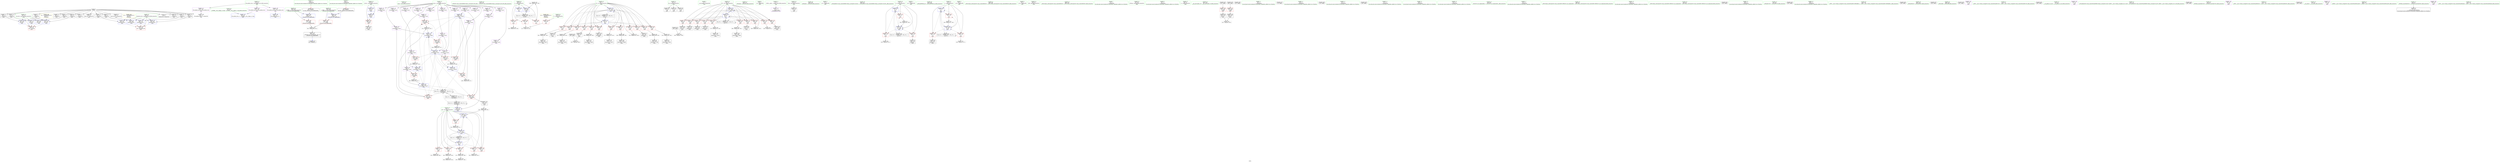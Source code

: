 digraph "SVFG" {
	label="SVFG";

	Node0x5647d27c2640 [shape=record,color=grey,label="{NodeID: 0\nNullPtr}"];
	Node0x5647d27c2640 -> Node0x5647d27cbdd0[style=solid];
	Node0x5647d27c2640 -> Node0x5647d27cbed0[style=solid];
	Node0x5647d27c2640 -> Node0x5647d27cbfa0[style=solid];
	Node0x5647d27c2640 -> Node0x5647d27cc070[style=solid];
	Node0x5647d27c2640 -> Node0x5647d27cc140[style=solid];
	Node0x5647d27c2640 -> Node0x5647d27cc210[style=solid];
	Node0x5647d27c2640 -> Node0x5647d27cc2e0[style=solid];
	Node0x5647d27c2640 -> Node0x5647d27cc3b0[style=solid];
	Node0x5647d27c2640 -> Node0x5647d27cc480[style=solid];
	Node0x5647d27c2640 -> Node0x5647d27cc550[style=solid];
	Node0x5647d27c2640 -> Node0x5647d27cc620[style=solid];
	Node0x5647d27c2640 -> Node0x5647d27cc6f0[style=solid];
	Node0x5647d27c2640 -> Node0x5647d27cc7c0[style=solid];
	Node0x5647d27c2640 -> Node0x5647d27cc890[style=solid];
	Node0x5647d27c2640 -> Node0x5647d27cc960[style=solid];
	Node0x5647d27c2640 -> Node0x5647d27cdb00[style=solid];
	Node0x5647d27cd760 [shape=record,color=red,label="{NodeID: 194\n390\<--384\n\<--__a.addr\n_ZStorSt13_Ios_OpenmodeS_\n}"];
	Node0x5647d27cd760 -> Node0x5647d27dd000[style=solid];
	Node0x5647d27c9f30 [shape=record,color=black,label="{NodeID: 111\n49\<--368\nmain_ret\<--\nmain\n}"];
	Node0x5647d27a69e0 [shape=record,color=green,label="{NodeID: 28\n47\<--48\nmain\<--main_field_insensitive\n}"];
	Node0x5647d27ceeb0 [shape=record,color=blue,label="{NodeID: 222\n288\<--290\narrayidx84\<--rem85\nmain\n}"];
	Node0x5647d27ceeb0 -> Node0x5647d27d2d00[style=dashed];
	Node0x5647d27ceeb0 -> Node0x5647d27d2dd0[style=dashed];
	Node0x5647d27ceeb0 -> Node0x5647d27cd690[style=dashed];
	Node0x5647d27ceeb0 -> Node0x5647d27ceaa0[style=dashed];
	Node0x5647d27ceeb0 -> Node0x5647d27f3450[style=dashed];
	Node0x5647d27d08e0 [shape=record,color=purple,label="{NodeID: 139\n451\<--20\nllvm.global_ctors_0\<--llvm.global_ctors\nGlob }"];
	Node0x5647d27d08e0 -> Node0x5647d27cd900[style=solid];
	Node0x5647d27cb330 [shape=record,color=green,label="{NodeID: 56\n321\<--322\n_ZStlsISt11char_traitsIcEERSt13basic_ostreamIcT_ES5_PKc\<--_ZStlsISt11char_traitsIcEERSt13basic_ostreamIcT_ES5_PKc_field_insensitive\n}"];
	Node0x5647d27dd900 [shape=record,color=grey,label="{NodeID: 333\n356 = Binary(355, 149, )\n}"];
	Node0x5647d27dd900 -> Node0x5647d27cf2c0[style=solid];
	Node0x5647d27d2000 [shape=record,color=red,label="{NodeID: 167\n254\<--76\n\<--j22\nmain\n}"];
	Node0x5647d27d2000 -> Node0x5647d27ddd80[style=solid];
	Node0x5647d27ccc00 [shape=record,color=black,label="{NodeID: 84\n106\<--54\n\<--fin\nmain\n}"];
	Node0x5647d27a1010 [shape=record,color=green,label="{NodeID: 1\n7\<--1\n__dso_handle\<--dummyObj\nGlob }"];
	Node0x5647d27cd830 [shape=record,color=red,label="{NodeID: 195\n391\<--386\n\<--__b.addr\n_ZStorSt13_Ios_OpenmodeS_\n}"];
	Node0x5647d27cd830 -> Node0x5647d27dd000[style=solid];
	Node0x5647d27ca000 [shape=record,color=black,label="{NodeID: 112\n381\<--392\n_ZStorSt13_Ios_OpenmodeS__ret\<--or\n_ZStorSt13_Ios_OpenmodeS_\n|{<s0>3}}"];
	Node0x5647d27ca000:s0 -> Node0x5647d2810150[style=solid,color=blue];
	Node0x5647d27a6ae0 [shape=record,color=green,label="{NodeID: 29\n50\<--51\nretval\<--retval_field_insensitive\nmain\n}"];
	Node0x5647d27a6ae0 -> Node0x5647d27d0bb0[style=solid];
	Node0x5647d27a6ae0 -> Node0x5647d27cdc00[style=solid];
	Node0x5647d27a6ae0 -> Node0x5647d27cf390[style=solid];
	Node0x5647d27cef80 [shape=record,color=blue,label="{NodeID: 223\n78\<--296\nk27\<--inc88\nmain\n}"];
	Node0x5647d27cef80 -> Node0x5647d27d24e0[style=dashed];
	Node0x5647d27cef80 -> Node0x5647d27d25b0[style=dashed];
	Node0x5647d27cef80 -> Node0x5647d27d2680[style=dashed];
	Node0x5647d27cef80 -> Node0x5647d27d2750[style=dashed];
	Node0x5647d27cef80 -> Node0x5647d27d2820[style=dashed];
	Node0x5647d27cef80 -> Node0x5647d27d28f0[style=dashed];
	Node0x5647d27cef80 -> Node0x5647d27d29c0[style=dashed];
	Node0x5647d27cef80 -> Node0x5647d27d2a90[style=dashed];
	Node0x5647d27cef80 -> Node0x5647d27d2b60[style=dashed];
	Node0x5647d27cef80 -> Node0x5647d27d2c30[style=dashed];
	Node0x5647d27cef80 -> Node0x5647d27ce9d0[style=dashed];
	Node0x5647d27cef80 -> Node0x5647d27cef80[style=dashed];
	Node0x5647d27cef80 -> Node0x5647d27f1b50[style=dashed];
	Node0x5647d27d09b0 [shape=record,color=purple,label="{NodeID: 140\n452\<--20\nllvm.global_ctors_1\<--llvm.global_ctors\nGlob }"];
	Node0x5647d27d09b0 -> Node0x5647d27cda00[style=solid];
	Node0x5647d27cb430 [shape=record,color=green,label="{NodeID: 57\n326\<--327\n_ZNSolsEi\<--_ZNSolsEi_field_insensitive\n}"];
	Node0x5647d27dda80 [shape=record,color=grey,label="{NodeID: 334\n247 = Binary(246, 149, )\n}"];
	Node0x5647d27dda80 -> Node0x5647d27ca730[style=solid];
	Node0x5647d27d20d0 [shape=record,color=red,label="{NodeID: 168\n263\<--76\n\<--j22\nmain\n}"];
	Node0x5647d27d20d0 -> Node0x5647d27ca8d0[style=solid];
	Node0x5647d27cccd0 [shape=record,color=black,label="{NodeID: 85\n113\<--54\n\<--fin\nmain\n}"];
	Node0x5647d27a10a0 [shape=record,color=green,label="{NodeID: 2\n10\<--1\n.str\<--dummyObj\nGlob }"];
	Node0x5647d27cd900 [shape=record,color=blue,label="{NodeID: 196\n451\<--21\nllvm.global_ctors_0\<--\nGlob }"];
	Node0x5647d27ca0d0 [shape=record,color=purple,label="{NodeID: 113\n31\<--4\n\<--_ZStL8__ioinit\n__cxx_global_var_init\n}"];
	Node0x5647d27a6bb0 [shape=record,color=green,label="{NodeID: 30\n52\<--53\nfout\<--fout_field_insensitive\nmain\n}"];
	Node0x5647d27a6bb0 -> Node0x5647d27ccb30[style=solid];
	Node0x5647d27db200 [shape=record,color=grey,label="{NodeID: 307\n260 = Binary(259, 227, )\n}"];
	Node0x5647d27db200 -> Node0x5647d27ced10[style=solid];
	Node0x5647d27cf050 [shape=record,color=blue,label="{NodeID: 224\n70\<--307\nans\<--add95\nmain\n}"];
	Node0x5647d27cf050 -> Node0x5647d27d1230[style=dashed];
	Node0x5647d27cf050 -> Node0x5647d27cf120[style=dashed];
	Node0x5647d27d0ab0 [shape=record,color=purple,label="{NodeID: 141\n453\<--20\nllvm.global_ctors_2\<--llvm.global_ctors\nGlob }"];
	Node0x5647d27d0ab0 -> Node0x5647d27cdb00[style=solid];
	Node0x5647d27cb530 [shape=record,color=green,label="{NodeID: 58\n334\<--335\n_ZNSolsEx\<--_ZNSolsEx_field_insensitive\n}"];
	Node0x5647d27ddc00 [shape=record,color=grey,label="{NodeID: 335\n252 = Binary(251, 149, )\n}"];
	Node0x5647d27ddc00 -> Node0x5647d27cec40[style=solid];
	Node0x5647d27d21a0 [shape=record,color=red,label="{NodeID: 169\n270\<--76\n\<--j22\nmain\n}"];
	Node0x5647d27d21a0 -> Node0x5647d27db800[style=solid];
	Node0x5647d27ccda0 [shape=record,color=black,label="{NodeID: 86\n125\<--54\n\<--fin\nmain\n}"];
	Node0x5647d27a11b0 [shape=record,color=green,label="{NodeID: 3\n12\<--1\n.str.1\<--dummyObj\nGlob }"];
	Node0x5647d27cda00 [shape=record,color=blue,label="{NodeID: 197\n452\<--22\nllvm.global_ctors_1\<--_GLOBAL__sub_I_slippy_2_0.cpp\nGlob }"];
	Node0x5647d27ca1a0 [shape=record,color=purple,label="{NodeID: 114\n141\<--8\narrayidx\<--array\nmain\n}"];
	Node0x5647d27a6c80 [shape=record,color=green,label="{NodeID: 31\n54\<--55\nfin\<--fin_field_insensitive\nmain\n}"];
	Node0x5647d27a6c80 -> Node0x5647d27ccc00[style=solid];
	Node0x5647d27a6c80 -> Node0x5647d27cccd0[style=solid];
	Node0x5647d27a6c80 -> Node0x5647d27ccda0[style=solid];
	Node0x5647d27db380 [shape=record,color=grey,label="{NodeID: 308\n307 = Binary(306, 305, )\n}"];
	Node0x5647d27db380 -> Node0x5647d27cf050[style=solid];
	Node0x5647d27cf120 [shape=record,color=blue,label="{NodeID: 225\n70\<--310\nans\<--rem96\nmain\n}"];
	Node0x5647d27cf120 -> Node0x5647d27d1160[style=dashed];
	Node0x5647d27cf120 -> Node0x5647d27d1300[style=dashed];
	Node0x5647d27cf120 -> Node0x5647d27d13d0[style=dashed];
	Node0x5647d27cf120 -> Node0x5647d27d14a0[style=dashed];
	Node0x5647d27cf120 -> Node0x5647d27d1570[style=dashed];
	Node0x5647d27cf120 -> Node0x5647d27cf050[style=dashed];
	Node0x5647d27cf120 -> Node0x5647d27f0750[style=dashed];
	Node0x5647d27d0bb0 [shape=record,color=red,label="{NodeID: 142\n368\<--50\n\<--retval\nmain\n}"];
	Node0x5647d27d0bb0 -> Node0x5647d27c9f30[style=solid];
	Node0x5647d27cb630 [shape=record,color=green,label="{NodeID: 59\n350\<--351\n_ZSt4endlIcSt11char_traitsIcEERSt13basic_ostreamIT_T0_ES6_\<--_ZSt4endlIcSt11char_traitsIcEERSt13basic_ostreamIT_T0_ES6__field_insensitive\n}"];
	Node0x5647d27ddd80 [shape=record,color=grey,label="{NodeID: 336\n255 = Binary(254, 149, )\n}"];
	Node0x5647d27ddd80 -> Node0x5647d27ca800[style=solid];
	Node0x5647d27d2270 [shape=record,color=red,label="{NodeID: 170\n281\<--76\n\<--j22\nmain\n}"];
	Node0x5647d27d2270 -> Node0x5647d27dce80[style=solid];
	Node0x5647d27cce70 [shape=record,color=black,label="{NodeID: 87\n140\<--139\nidxprom\<--\nmain\n}"];
	Node0x5647d27a1240 [shape=record,color=green,label="{NodeID: 4\n14\<--1\n.str.2\<--dummyObj\nGlob }"];
	Node0x5647d27cdb00 [shape=record,color=blue, style = dotted,label="{NodeID: 198\n453\<--3\nllvm.global_ctors_2\<--dummyVal\nGlob }"];
	Node0x5647d27cf5e0 [shape=record,color=purple,label="{NodeID: 115\n144\<--8\narrayidx18\<--array\nmain\n}"];
	Node0x5647d27cf5e0 -> Node0x5647d27ce010[style=solid];
	Node0x5647d27a6d50 [shape=record,color=green,label="{NodeID: 32\n56\<--57\nexn.slot\<--exn.slot_field_insensitive\nmain\n}"];
	Node0x5647d27a6d50 -> Node0x5647d27d0c80[style=solid];
	Node0x5647d27a6d50 -> Node0x5647d27ce1b0[style=solid];
	Node0x5647d27a6d50 -> Node0x5647d27ce350[style=solid];
	Node0x5647d27a6d50 -> Node0x5647d27ce4f0[style=solid];
	Node0x5647d27a6d50 -> Node0x5647d27ce690[style=solid];
	Node0x5647d27db500 [shape=record,color=grey,label="{NodeID: 309\n300 = Binary(299, 149, )\n}"];
	Node0x5647d27db500 -> Node0x5647d27c9d90[style=solid];
	Node0x5647d27cf1f0 [shape=record,color=blue,label="{NodeID: 226\n76\<--315\nj22\<--inc98\nmain\n}"];
	Node0x5647d27cf1f0 -> Node0x5647d27d1b20[style=dashed];
	Node0x5647d27cf1f0 -> Node0x5647d27d1bf0[style=dashed];
	Node0x5647d27cf1f0 -> Node0x5647d27d1cc0[style=dashed];
	Node0x5647d27cf1f0 -> Node0x5647d27d1d90[style=dashed];
	Node0x5647d27cf1f0 -> Node0x5647d27d1e60[style=dashed];
	Node0x5647d27cf1f0 -> Node0x5647d27d1f30[style=dashed];
	Node0x5647d27cf1f0 -> Node0x5647d27d2000[style=dashed];
	Node0x5647d27cf1f0 -> Node0x5647d27d20d0[style=dashed];
	Node0x5647d27cf1f0 -> Node0x5647d27d21a0[style=dashed];
	Node0x5647d27cf1f0 -> Node0x5647d27d2270[style=dashed];
	Node0x5647d27cf1f0 -> Node0x5647d27d2340[style=dashed];
	Node0x5647d27cf1f0 -> Node0x5647d27d2410[style=dashed];
	Node0x5647d27cf1f0 -> Node0x5647d27cf1f0[style=dashed];
	Node0x5647d27cf1f0 -> Node0x5647d27f1650[style=dashed];
	Node0x5647d27d0c80 [shape=record,color=red,label="{NodeID: 143\n376\<--56\nexn\<--exn.slot\nmain\n}"];
	Node0x5647d27cb730 [shape=record,color=green,label="{NodeID: 60\n352\<--353\n_ZNSolsEPFRSoS_E\<--_ZNSolsEPFRSoS_E_field_insensitive\n}"];
	Node0x5647d27ddf00 [shape=record,color=grey,label="{NodeID: 337\n192 = cmp(188, 189, )\n}"];
	Node0x5647d27d2340 [shape=record,color=red,label="{NodeID: 171\n299\<--76\n\<--j22\nmain\n}"];
	Node0x5647d27d2340 -> Node0x5647d27db500[style=solid];
	Node0x5647d27ccf40 [shape=record,color=black,label="{NodeID: 88\n143\<--142\nidxprom17\<--\nmain\n}"];
	Node0x5647d27a5260 [shape=record,color=green,label="{NodeID: 5\n16\<--1\n.str.3\<--dummyObj\nGlob }"];
	Node0x5647d27efd50 [shape=record,color=black,label="{NodeID: 365\nMR_22V_4 = PHI(MR_22V_5, MR_22V_3, )\npts\{90000 \}\n}"];
	Node0x5647d27efd50 -> Node0x5647d27ce010[style=dashed];
	Node0x5647d27efd50 -> Node0x5647d27efd50[style=dashed];
	Node0x5647d27efd50 -> Node0x5647d27f3450[style=dashed];
	Node0x5647d27cdc00 [shape=record,color=blue,label="{NodeID: 199\n50\<--81\nretval\<--\nmain\n}"];
	Node0x5647d27cdc00 -> Node0x5647d27cf390[style=dashed];
	Node0x5647d27cf670 [shape=record,color=purple,label="{NodeID: 116\n203\<--8\narrayidx34\<--array\nmain\n}"];
	Node0x5647d27a6e20 [shape=record,color=green,label="{NodeID: 33\n58\<--59\nehselector.slot\<--ehselector.slot_field_insensitive\nmain\n}"];
	Node0x5647d27a6e20 -> Node0x5647d27d0d50[style=solid];
	Node0x5647d27a6e20 -> Node0x5647d27ce280[style=solid];
	Node0x5647d27a6e20 -> Node0x5647d27ce420[style=solid];
	Node0x5647d27a6e20 -> Node0x5647d27ce5c0[style=solid];
	Node0x5647d27a6e20 -> Node0x5647d27ce760[style=solid];
	Node0x5647d27db680 [shape=record,color=grey,label="{NodeID: 310\n219 = Binary(218, 149, )\n}"];
	Node0x5647d27db680 -> Node0x5647d27cd4f0[style=solid];
	Node0x5647d27cf2c0 [shape=record,color=blue,label="{NodeID: 227\n68\<--356\ni\<--inc123\nmain\n}"];
	Node0x5647d27cf2c0 -> Node0x5647d27f0250[style=dashed];
	Node0x5647d27d0d50 [shape=record,color=red,label="{NodeID: 144\n377\<--58\nsel\<--ehselector.slot\nmain\n}"];
	Node0x5647d27cb830 [shape=record,color=green,label="{NodeID: 61\n363\<--364\n_ZNSt14basic_ifstreamIcSt11char_traitsIcEED1Ev\<--_ZNSt14basic_ifstreamIcSt11char_traitsIcEED1Ev_field_insensitive\n}"];
	Node0x5647d27de080 [shape=record,color=grey,label="{NodeID: 338\n121 = cmp(119, 120, )\n}"];
	Node0x5647d27d2410 [shape=record,color=red,label="{NodeID: 172\n314\<--76\n\<--j22\nmain\n}"];
	Node0x5647d27d2410 -> Node0x5647d27dbb00[style=solid];
	Node0x5647d27cd010 [shape=record,color=black,label="{NodeID: 89\n188\<--187\nconv\<--\nmain\n}"];
	Node0x5647d27cd010 -> Node0x5647d27ddf00[style=solid];
	Node0x5647d27a52f0 [shape=record,color=green,label="{NodeID: 6\n18\<--1\n.str.4\<--dummyObj\nGlob }"];
	Node0x5647d27f0250 [shape=record,color=black,label="{NodeID: 366\nMR_10V_3 = PHI(MR_10V_4, MR_10V_2, )\npts\{69 \}\n}"];
	Node0x5647d27f0250 -> Node0x5647d27d0ef0[style=dashed];
	Node0x5647d27f0250 -> Node0x5647d27d0fc0[style=dashed];
	Node0x5647d27f0250 -> Node0x5647d27d1090[style=dashed];
	Node0x5647d27f0250 -> Node0x5647d27cf2c0[style=dashed];
	Node0x5647d27cdcd0 [shape=record,color=blue,label="{NodeID: 200\n68\<--81\ni\<--\nmain\n}"];
	Node0x5647d27cdcd0 -> Node0x5647d27f0250[style=dashed];
	Node0x5647d27cf700 [shape=record,color=purple,label="{NodeID: 117\n206\<--8\narrayidx36\<--array\nmain\n}"];
	Node0x5647d27cf700 -> Node0x5647d27d2d00[style=solid];
	Node0x5647d27a6ef0 [shape=record,color=green,label="{NodeID: 34\n60\<--61\ndef\<--def_field_insensitive\nmain\n}"];
	Node0x5647d27db800 [shape=record,color=grey,label="{NodeID: 311\n271 = Binary(270, 149, )\n}"];
	Node0x5647d27db800 -> Node0x5647d27caa70[style=solid];
	Node0x5647d27cf390 [shape=record,color=blue,label="{NodeID: 228\n50\<--81\nretval\<--\nmain\n}"];
	Node0x5647d27cf390 -> Node0x5647d27d0bb0[style=dashed];
	Node0x5647d27d0e20 [shape=record,color=red,label="{NodeID: 145\n120\<--64\n\<--T\nmain\n}"];
	Node0x5647d27d0e20 -> Node0x5647d27de080[style=solid];
	Node0x5647d27cb930 [shape=record,color=green,label="{NodeID: 62\n366\<--367\n_ZNSt14basic_ofstreamIcSt11char_traitsIcEED1Ev\<--_ZNSt14basic_ofstreamIcSt11char_traitsIcEED1Ev_field_insensitive\n}"];
	Node0x5647d27de200 [shape=record,color=grey,label="{NodeID: 339\n199 = cmp(197, 198, )\n}"];
	Node0x5647d27d24e0 [shape=record,color=red,label="{NodeID: 173\n196\<--78\n\<--k27\nmain\n}"];
	Node0x5647d27d24e0 -> Node0x5647d27cd0e0[style=solid];
	Node0x5647d27cd0e0 [shape=record,color=black,label="{NodeID: 90\n197\<--196\nconv29\<--\nmain\n}"];
	Node0x5647d27cd0e0 -> Node0x5647d27de200[style=solid];
	Node0x5647d27a4600 [shape=record,color=green,label="{NodeID: 7\n21\<--1\n\<--dummyObj\nCan only get source location for instruction, argument, global var or function.}"];
	Node0x5647d27f0750 [shape=record,color=black,label="{NodeID: 367\nMR_12V_2 = PHI(MR_12V_4, MR_12V_1, )\npts\{71 \}\n}"];
	Node0x5647d27f0750 -> Node0x5647d27cdda0[style=dashed];
	Node0x5647d27cdda0 [shape=record,color=blue,label="{NodeID: 201\n70\<--124\nans\<--\nmain\n}"];
	Node0x5647d27cdda0 -> Node0x5647d27d1160[style=dashed];
	Node0x5647d27cdda0 -> Node0x5647d27d1300[style=dashed];
	Node0x5647d27cdda0 -> Node0x5647d27d13d0[style=dashed];
	Node0x5647d27cdda0 -> Node0x5647d27d14a0[style=dashed];
	Node0x5647d27cdda0 -> Node0x5647d27d1570[style=dashed];
	Node0x5647d27cdda0 -> Node0x5647d27cf050[style=dashed];
	Node0x5647d27cdda0 -> Node0x5647d27f0750[style=dashed];
	Node0x5647d27cf7d0 [shape=record,color=purple,label="{NodeID: 118\n211\<--8\narrayidx38\<--array\nmain\n}"];
	Node0x5647d27a6fc0 [shape=record,color=green,label="{NodeID: 35\n62\<--63\nref.tmp\<--ref.tmp_field_insensitive\nmain\n}"];
	Node0x5647d27db980 [shape=record,color=grey,label="{NodeID: 312\n216 = Binary(215, 207, )\n}"];
	Node0x5647d27db980 -> Node0x5647d27ceaa0[style=solid];
	Node0x5647d27cf460 [shape=record,color=blue,label="{NodeID: 229\n384\<--382\n__a.addr\<--__a\n_ZStorSt13_Ios_OpenmodeS_\n}"];
	Node0x5647d27cf460 -> Node0x5647d27cd760[style=dashed];
	Node0x5647d27d0ef0 [shape=record,color=red,label="{NodeID: 146\n119\<--68\n\<--i\nmain\n}"];
	Node0x5647d27d0ef0 -> Node0x5647d27de080[style=solid];
	Node0x5647d27cba30 [shape=record,color=green,label="{NodeID: 63\n384\<--385\n__a.addr\<--__a.addr_field_insensitive\n_ZStorSt13_Ios_OpenmodeS_\n}"];
	Node0x5647d27cba30 -> Node0x5647d27cd760[style=solid];
	Node0x5647d27cba30 -> Node0x5647d27cf460[style=solid];
	Node0x5647d27de380 [shape=record,color=grey,label="{NodeID: 340\n130 = cmp(129, 131, )\n}"];
	Node0x5647d27d25b0 [shape=record,color=red,label="{NodeID: 174\n204\<--78\n\<--k27\nmain\n}"];
	Node0x5647d27d25b0 -> Node0x5647d27cd280[style=solid];
	Node0x5647d27cd1b0 [shape=record,color=black,label="{NodeID: 91\n202\<--201\nidxprom33\<--\nmain\n}"];
	Node0x5647d27a4690 [shape=record,color=green,label="{NodeID: 8\n81\<--1\n\<--dummyObj\nCan only get source location for instruction, argument, global var or function.}"];
	Node0x5647d27f0c50 [shape=record,color=black,label="{NodeID: 368\nMR_14V_2 = PHI(MR_14V_4, MR_14V_1, )\npts\{73 \}\n}"];
	Node0x5647d27f0c50 -> Node0x5647d27cde70[style=dashed];
	Node0x5647d27cde70 [shape=record,color=blue,label="{NodeID: 202\n72\<--81\nk\<--\nmain\n}"];
	Node0x5647d27cde70 -> Node0x5647d27d1640[style=dashed];
	Node0x5647d27cde70 -> Node0x5647d27d1710[style=dashed];
	Node0x5647d27cde70 -> Node0x5647d27d17e0[style=dashed];
	Node0x5647d27cde70 -> Node0x5647d27ce830[style=dashed];
	Node0x5647d27cde70 -> Node0x5647d27f0c50[style=dashed];
	Node0x5647d27cf8a0 [shape=record,color=purple,label="{NodeID: 119\n214\<--8\narrayidx40\<--array\nmain\n}"];
	Node0x5647d27cf8a0 -> Node0x5647d27d2dd0[style=solid];
	Node0x5647d27cf8a0 -> Node0x5647d27ceaa0[style=solid];
	Node0x5647d27a7090 [shape=record,color=green,label="{NodeID: 36\n64\<--65\nT\<--T_field_insensitive\nmain\n}"];
	Node0x5647d27a7090 -> Node0x5647d27d0e20[style=solid];
	Node0x5647d27dbb00 [shape=record,color=grey,label="{NodeID: 313\n315 = Binary(314, 149, )\n}"];
	Node0x5647d27dbb00 -> Node0x5647d27cf1f0[style=solid];
	Node0x5647d27cf530 [shape=record,color=blue,label="{NodeID: 230\n386\<--383\n__b.addr\<--__b\n_ZStorSt13_Ios_OpenmodeS_\n}"];
	Node0x5647d27cf530 -> Node0x5647d27cd830[style=dashed];
	Node0x5647d27d0fc0 [shape=record,color=red,label="{NodeID: 147\n323\<--68\n\<--i\nmain\n}"];
	Node0x5647d27d0fc0 -> Node0x5647d27dcd00[style=solid];
	Node0x5647d27cbb00 [shape=record,color=green,label="{NodeID: 64\n386\<--387\n__b.addr\<--__b.addr_field_insensitive\n_ZStorSt13_Ios_OpenmodeS_\n}"];
	Node0x5647d27cbb00 -> Node0x5647d27cd830[style=solid];
	Node0x5647d27cbb00 -> Node0x5647d27cf530[style=solid];
	Node0x5647d280f600 [shape=record,color=black,label="{NodeID: 424\n382 = PHI(83, )\n0th arg _ZStorSt13_Ios_OpenmodeS_ }"];
	Node0x5647d280f600 -> Node0x5647d27cf460[style=solid];
	Node0x5647d27de500 [shape=record,color=grey,label="{NodeID: 341\n136 = cmp(135, 137, )\n}"];
	Node0x5647d27d2680 [shape=record,color=red,label="{NodeID: 175\n212\<--78\n\<--k27\nmain\n}"];
	Node0x5647d27d2680 -> Node0x5647d27cd420[style=solid];
	Node0x5647d27cd280 [shape=record,color=black,label="{NodeID: 92\n205\<--204\nidxprom35\<--\nmain\n}"];
	Node0x5647d27a4720 [shape=record,color=green,label="{NodeID: 9\n83\<--1\n\<--dummyObj\nCan only get source location for instruction, argument, global var or function.|{<s0>3}}"];
	Node0x5647d27a4720:s0 -> Node0x5647d280f600[style=solid,color=red];
	Node0x5647d27f1150 [shape=record,color=black,label="{NodeID: 369\nMR_16V_2 = PHI(MR_16V_3, MR_16V_1, )\npts\{75 \}\n}"];
	Node0x5647d27f1150 -> Node0x5647d27cdf40[style=dashed];
	Node0x5647d27f1150 -> Node0x5647d27f1150[style=dashed];
	Node0x5647d27cdf40 [shape=record,color=blue,label="{NodeID: 203\n74\<--81\nj\<--\nmain\n}"];
	Node0x5647d27cdf40 -> Node0x5647d27d18b0[style=dashed];
	Node0x5647d27cdf40 -> Node0x5647d27d1980[style=dashed];
	Node0x5647d27cdf40 -> Node0x5647d27d1a50[style=dashed];
	Node0x5647d27cdf40 -> Node0x5647d27cdf40[style=dashed];
	Node0x5647d27cdf40 -> Node0x5647d27ce0e0[style=dashed];
	Node0x5647d27cdf40 -> Node0x5647d27f1150[style=dashed];
	Node0x5647d27cf970 [shape=record,color=purple,label="{NodeID: 120\n221\<--8\narrayidx44\<--array\nmain\n}"];
	Node0x5647d27a7160 [shape=record,color=green,label="{NodeID: 37\n66\<--67\ns\<--s_field_insensitive\nmain\n}"];
	Node0x5647d27dbc80 [shape=record,color=grey,label="{NodeID: 314\n344 = Binary(343, 340, )\n}"];
	Node0x5647d27d1090 [shape=record,color=red,label="{NodeID: 148\n355\<--68\n\<--i\nmain\n}"];
	Node0x5647d27d1090 -> Node0x5647d27dd900[style=solid];
	Node0x5647d27cbbd0 [shape=record,color=green,label="{NodeID: 65\n402\<--403\n__gxx_personality_v0\<--__gxx_personality_v0_field_insensitive\n}"];
	Node0x5647d2810150 [shape=record,color=black,label="{NodeID: 425\n82 = PHI(381, )\n}"];
	Node0x5647d27de680 [shape=record,color=grey,label="{NodeID: 342\n241 = cmp(235, 240, )\n}"];
	Node0x5647d27d2750 [shape=record,color=red,label="{NodeID: 176\n222\<--78\n\<--k27\nmain\n}"];
	Node0x5647d27d2750 -> Node0x5647d27ca320[style=solid];
	Node0x5647d27cd350 [shape=record,color=black,label="{NodeID: 93\n210\<--209\nidxprom37\<--add\nmain\n}"];
	Node0x5647d27a57b0 [shape=record,color=green,label="{NodeID: 10\n84\<--1\n\<--dummyObj\nCan only get source location for instruction, argument, global var or function.|{<s0>3}}"];
	Node0x5647d27a57b0:s0 -> Node0x5647d2811320[style=solid,color=red];
	Node0x5647d27f1650 [shape=record,color=black,label="{NodeID: 370\nMR_18V_2 = PHI(MR_18V_4, MR_18V_1, )\npts\{77 \}\n}"];
	Node0x5647d27f1650 -> Node0x5647d27ce900[style=dashed];
	Node0x5647d27ce010 [shape=record,color=blue,label="{NodeID: 204\n144\<--81\narrayidx18\<--\nmain\n}"];
	Node0x5647d27ce010 -> Node0x5647d27efd50[style=dashed];
	Node0x5647d27cfa40 [shape=record,color=purple,label="{NodeID: 121\n224\<--8\narrayidx46\<--array\nmain\n}"];
	Node0x5647d27cfa40 -> Node0x5647d27d2ea0[style=solid];
	Node0x5647d27cfa40 -> Node0x5647d27ceb70[style=solid];
	Node0x5647d27a7230 [shape=record,color=green,label="{NodeID: 38\n68\<--69\ni\<--i_field_insensitive\nmain\n}"];
	Node0x5647d27a7230 -> Node0x5647d27d0ef0[style=solid];
	Node0x5647d27a7230 -> Node0x5647d27d0fc0[style=solid];
	Node0x5647d27a7230 -> Node0x5647d27d1090[style=solid];
	Node0x5647d27a7230 -> Node0x5647d27cdcd0[style=solid];
	Node0x5647d27a7230 -> Node0x5647d27cf2c0[style=solid];
	Node0x5647d27dbe00 [shape=record,color=grey,label="{NodeID: 315\n279 = Binary(278, 269, )\n}"];
	Node0x5647d27dbe00 -> Node0x5647d27cede0[style=solid];
	Node0x5647d27d1160 [shape=record,color=red,label="{NodeID: 149\n306\<--70\n\<--ans\nmain\n}"];
	Node0x5647d27d1160 -> Node0x5647d27db380[style=solid];
	Node0x5647d27cbcd0 [shape=record,color=green,label="{NodeID: 66\n22\<--447\n_GLOBAL__sub_I_slippy_2_0.cpp\<--_GLOBAL__sub_I_slippy_2_0.cpp_field_insensitive\n}"];
	Node0x5647d27cbcd0 -> Node0x5647d27cda00[style=solid];
	Node0x5647d2810340 [shape=record,color=black,label="{NodeID: 426\n107 = PHI()\n}"];
	Node0x5647d27de800 [shape=record,color=grey,label="{NodeID: 343\n244 = cmp(243, 81, )\n}"];
	Node0x5647d27d2820 [shape=record,color=red,label="{NodeID: 177\n236\<--78\n\<--k27\nmain\n}"];
	Node0x5647d27d2820 -> Node0x5647d27ca590[style=solid];
	Node0x5647d27cd420 [shape=record,color=black,label="{NodeID: 94\n213\<--212\nidxprom39\<--\nmain\n}"];
	Node0x5647d27a5880 [shape=record,color=green,label="{NodeID: 11\n93\<--1\n\<--dummyObj\nCan only get source location for instruction, argument, global var or function.}"];
	Node0x5647d27f1b50 [shape=record,color=black,label="{NodeID: 371\nMR_20V_2 = PHI(MR_20V_3, MR_20V_1, )\npts\{79 \}\n}"];
	Node0x5647d27f1b50 -> Node0x5647d27ce9d0[style=dashed];
	Node0x5647d27f1b50 -> Node0x5647d27f1b50[style=dashed];
	Node0x5647d27ce0e0 [shape=record,color=blue,label="{NodeID: 205\n74\<--148\nj\<--inc\nmain\n}"];
	Node0x5647d27ce0e0 -> Node0x5647d27d18b0[style=dashed];
	Node0x5647d27ce0e0 -> Node0x5647d27d1980[style=dashed];
	Node0x5647d27ce0e0 -> Node0x5647d27d1a50[style=dashed];
	Node0x5647d27ce0e0 -> Node0x5647d27cdf40[style=dashed];
	Node0x5647d27ce0e0 -> Node0x5647d27ce0e0[style=dashed];
	Node0x5647d27ce0e0 -> Node0x5647d27f1150[style=dashed];
	Node0x5647d27cfb10 [shape=record,color=purple,label="{NodeID: 122\n249\<--8\narrayidx60\<--array\nmain\n}"];
	Node0x5647d27a7300 [shape=record,color=green,label="{NodeID: 39\n70\<--71\nans\<--ans_field_insensitive\nmain\n}"];
	Node0x5647d27a7300 -> Node0x5647d27d1160[style=solid];
	Node0x5647d27a7300 -> Node0x5647d27d1230[style=solid];
	Node0x5647d27a7300 -> Node0x5647d27d1300[style=solid];
	Node0x5647d27a7300 -> Node0x5647d27d13d0[style=solid];
	Node0x5647d27a7300 -> Node0x5647d27d14a0[style=solid];
	Node0x5647d27a7300 -> Node0x5647d27d1570[style=solid];
	Node0x5647d27a7300 -> Node0x5647d27cdda0[style=solid];
	Node0x5647d27a7300 -> Node0x5647d27cf050[style=solid];
	Node0x5647d27a7300 -> Node0x5647d27cf120[style=solid];
	Node0x5647d24c0ad0 [shape=record,color=yellow,style=double,label="{NodeID: 399\n4V_1 = ENCHI(MR_4V_0)\npts\{57 \}\nFun[main]}"];
	Node0x5647d24c0ad0 -> Node0x5647d27ce1b0[style=dashed];
	Node0x5647d24c0ad0 -> Node0x5647d27ce350[style=dashed];
	Node0x5647d24c0ad0 -> Node0x5647d27ce4f0[style=dashed];
	Node0x5647d24c0ad0 -> Node0x5647d27ce690[style=dashed];
	Node0x5647d27dbf80 [shape=record,color=grey,label="{NodeID: 316\n343 = Binary(342, 340, )\n}"];
	Node0x5647d27dbf80 -> Node0x5647d27dbc80[style=solid];
	Node0x5647d27d1230 [shape=record,color=red,label="{NodeID: 150\n309\<--70\n\<--ans\nmain\n}"];
	Node0x5647d27d1230 -> Node0x5647d27dc400[style=solid];
	Node0x5647d27cbdd0 [shape=record,color=black,label="{NodeID: 67\n2\<--3\ndummyVal\<--dummyVal\n}"];
	Node0x5647d2810410 [shape=record,color=black,label="{NodeID: 427\n32 = PHI()\n}"];
	Node0x5647d27d28f0 [shape=record,color=red,label="{NodeID: 178\n243\<--78\n\<--k27\nmain\n}"];
	Node0x5647d27d28f0 -> Node0x5647d27de800[style=solid];
	Node0x5647d27cd4f0 [shape=record,color=black,label="{NodeID: 95\n220\<--219\nidxprom43\<--add42\nmain\n}"];
	Node0x5647d27a5950 [shape=record,color=green,label="{NodeID: 12\n124\<--1\n\<--dummyObj\nCan only get source location for instruction, argument, global var or function.}"];
	Node0x5647d27f2050 [shape=record,color=black,label="{NodeID: 372\nMR_22V_2 = PHI(MR_22V_6, MR_22V_1, )\npts\{90000 \}\n}"];
	Node0x5647d27f2050 -> Node0x5647d27efd50[style=dashed];
	Node0x5647d27f2050 -> Node0x5647d27f3450[style=dashed];
	Node0x5647d27ce1b0 [shape=record,color=blue,label="{NodeID: 206\n56\<--153\nexn.slot\<--\nmain\n}"];
	Node0x5647d27ce1b0 -> Node0x5647d27d0c80[style=dashed];
	Node0x5647d27cfbe0 [shape=record,color=purple,label="{NodeID: 123\n250\<--8\narrayidx61\<--array\nmain\n}"];
	Node0x5647d27cfbe0 -> Node0x5647d27d3110[style=solid];
	Node0x5647d27cfbe0 -> Node0x5647d27cec40[style=solid];
	Node0x5647d27a73d0 [shape=record,color=green,label="{NodeID: 40\n72\<--73\nk\<--k_field_insensitive\nmain\n}"];
	Node0x5647d27a73d0 -> Node0x5647d27d1640[style=solid];
	Node0x5647d27a73d0 -> Node0x5647d27d1710[style=solid];
	Node0x5647d27a73d0 -> Node0x5647d27d17e0[style=solid];
	Node0x5647d27a73d0 -> Node0x5647d27cde70[style=solid];
	Node0x5647d27a73d0 -> Node0x5647d27ce830[style=solid];
	Node0x5647d27fccf0 [shape=record,color=yellow,style=double,label="{NodeID: 400\n6V_1 = ENCHI(MR_6V_0)\npts\{59 \}\nFun[main]}"];
	Node0x5647d27fccf0 -> Node0x5647d27ce280[style=dashed];
	Node0x5647d27fccf0 -> Node0x5647d27ce420[style=dashed];
	Node0x5647d27fccf0 -> Node0x5647d27ce5c0[style=dashed];
	Node0x5647d27fccf0 -> Node0x5647d27ce760[style=dashed];
	Node0x5647d27dc100 [shape=record,color=grey,label="{NodeID: 317\n296 = Binary(295, 149, )\n}"];
	Node0x5647d27dc100 -> Node0x5647d27cef80[style=solid];
	Node0x5647d27d1300 [shape=record,color=red,label="{NodeID: 151\n330\<--70\n\<--ans\nmain\n}"];
	Node0x5647d27d1300 -> Node0x5647d27dcb80[style=solid];
	Node0x5647d27cbed0 [shape=record,color=black,label="{NodeID: 68\n152\<--3\n\<--dummyVal\nmain\n}"];
	Node0x5647d28104e0 [shape=record,color=black,label="{NodeID: 428\n114 = PHI()\n}"];
	Node0x5647d27d29c0 [shape=record,color=red,label="{NodeID: 179\n266\<--78\n\<--k27\nmain\n}"];
	Node0x5647d27d29c0 -> Node0x5647d27ca9a0[style=solid];
	Node0x5647d27ca320 [shape=record,color=black,label="{NodeID: 96\n223\<--222\nidxprom45\<--\nmain\n}"];
	Node0x5647d27a0910 [shape=record,color=green,label="{NodeID: 13\n131\<--1\n\<--dummyObj\nCan only get source location for instruction, argument, global var or function.}"];
	Node0x5647d27ce280 [shape=record,color=blue,label="{NodeID: 207\n58\<--155\nehselector.slot\<--\nmain\n}"];
	Node0x5647d27ce280 -> Node0x5647d27d0d50[style=dashed];
	Node0x5647d27cfcb0 [shape=record,color=purple,label="{NodeID: 124\n257\<--8\narrayidx65\<--array\nmain\n}"];
	Node0x5647d27a74a0 [shape=record,color=green,label="{NodeID: 41\n74\<--75\nj\<--j_field_insensitive\nmain\n}"];
	Node0x5647d27a74a0 -> Node0x5647d27d18b0[style=solid];
	Node0x5647d27a74a0 -> Node0x5647d27d1980[style=solid];
	Node0x5647d27a74a0 -> Node0x5647d27d1a50[style=solid];
	Node0x5647d27a74a0 -> Node0x5647d27cdf40[style=solid];
	Node0x5647d27a74a0 -> Node0x5647d27ce0e0[style=solid];
	Node0x5647d27fcdd0 [shape=record,color=yellow,style=double,label="{NodeID: 401\n8V_1 = ENCHI(MR_8V_0)\npts\{65 \}\nFun[main]}"];
	Node0x5647d27fcdd0 -> Node0x5647d27d0e20[style=dashed];
	Node0x5647d27dc280 [shape=record,color=grey,label="{NodeID: 318\n290 = Binary(289, 227, )\n}"];
	Node0x5647d27dc280 -> Node0x5647d27ceeb0[style=solid];
	Node0x5647d27d13d0 [shape=record,color=red,label="{NodeID: 152\n336\<--70\n\<--ans\nmain\n}"];
	Node0x5647d27d13d0 -> Node0x5647d27dd480[style=solid];
	Node0x5647d27cbfa0 [shape=record,color=black,label="{NodeID: 69\n153\<--3\n\<--dummyVal\nmain\n}"];
	Node0x5647d27cbfa0 -> Node0x5647d27ce1b0[style=solid];
	Node0x5647d28106b0 [shape=record,color=black,label="{NodeID: 429\n126 = PHI()\n}"];
	Node0x5647d27d2a90 [shape=record,color=red,label="{NodeID: 180\n274\<--78\n\<--k27\nmain\n}"];
	Node0x5647d27d2a90 -> Node0x5647d27dd300[style=solid];
	Node0x5647d27ca3f0 [shape=record,color=black,label="{NodeID: 97\n230\<--229\nconv47\<--\nmain\n}"];
	Node0x5647d27a09e0 [shape=record,color=green,label="{NodeID: 14\n137\<--1\n\<--dummyObj\nCan only get source location for instruction, argument, global var or function.}"];
	Node0x5647d27ce350 [shape=record,color=blue,label="{NodeID: 208\n56\<--159\nexn.slot\<--\nmain\n}"];
	Node0x5647d27ce350 -> Node0x5647d27d0c80[style=dashed];
	Node0x5647d27cfd80 [shape=record,color=purple,label="{NodeID: 125\n258\<--8\narrayidx66\<--array\nmain\n}"];
	Node0x5647d27cfd80 -> Node0x5647d27d31e0[style=solid];
	Node0x5647d27cfd80 -> Node0x5647d27ced10[style=solid];
	Node0x5647d27a7570 [shape=record,color=green,label="{NodeID: 42\n76\<--77\nj22\<--j22_field_insensitive\nmain\n}"];
	Node0x5647d27a7570 -> Node0x5647d27d1b20[style=solid];
	Node0x5647d27a7570 -> Node0x5647d27d1bf0[style=solid];
	Node0x5647d27a7570 -> Node0x5647d27d1cc0[style=solid];
	Node0x5647d27a7570 -> Node0x5647d27d1d90[style=solid];
	Node0x5647d27a7570 -> Node0x5647d27d1e60[style=solid];
	Node0x5647d27a7570 -> Node0x5647d27d1f30[style=solid];
	Node0x5647d27a7570 -> Node0x5647d27d2000[style=solid];
	Node0x5647d27a7570 -> Node0x5647d27d20d0[style=solid];
	Node0x5647d27a7570 -> Node0x5647d27d21a0[style=solid];
	Node0x5647d27a7570 -> Node0x5647d27d2270[style=solid];
	Node0x5647d27a7570 -> Node0x5647d27d2340[style=solid];
	Node0x5647d27a7570 -> Node0x5647d27d2410[style=solid];
	Node0x5647d27a7570 -> Node0x5647d27ce900[style=solid];
	Node0x5647d27a7570 -> Node0x5647d27cf1f0[style=solid];
	Node0x5647d27dc400 [shape=record,color=grey,label="{NodeID: 319\n310 = Binary(309, 311, )\n}"];
	Node0x5647d27dc400 -> Node0x5647d27cf120[style=solid];
	Node0x5647d27d14a0 [shape=record,color=red,label="{NodeID: 153\n342\<--70\n\<--ans\nmain\n}"];
	Node0x5647d27d14a0 -> Node0x5647d27dbf80[style=solid];
	Node0x5647d27cc070 [shape=record,color=black,label="{NodeID: 70\n155\<--3\n\<--dummyVal\nmain\n}"];
	Node0x5647d27cc070 -> Node0x5647d27ce280[style=solid];
	Node0x5647d2810780 [shape=record,color=black,label="{NodeID: 430\n189 = PHI()\n}"];
	Node0x5647d2810780 -> Node0x5647d27ddf00[style=solid];
	Node0x5647d27d2b60 [shape=record,color=red,label="{NodeID: 181\n285\<--78\n\<--k27\nmain\n}"];
	Node0x5647d27d2b60 -> Node0x5647d27dca00[style=solid];
	Node0x5647d27ca4c0 [shape=record,color=black,label="{NodeID: 98\n235\<--234\nconv50\<--\nmain\n}"];
	Node0x5647d27ca4c0 -> Node0x5647d27de680[style=solid];
	Node0x5647d27a0ae0 [shape=record,color=green,label="{NodeID: 15\n149\<--1\n\<--dummyObj\nCan only get source location for instruction, argument, global var or function.}"];
	Node0x5647d27ce420 [shape=record,color=blue,label="{NodeID: 209\n58\<--161\nehselector.slot\<--\nmain\n}"];
	Node0x5647d27ce420 -> Node0x5647d27d0d50[style=dashed];
	Node0x5647d27cfe50 [shape=record,color=purple,label="{NodeID: 126\n265\<--8\narrayidx69\<--array\nmain\n}"];
	Node0x5647d27c9760 [shape=record,color=green,label="{NodeID: 43\n78\<--79\nk27\<--k27_field_insensitive\nmain\n}"];
	Node0x5647d27c9760 -> Node0x5647d27d24e0[style=solid];
	Node0x5647d27c9760 -> Node0x5647d27d25b0[style=solid];
	Node0x5647d27c9760 -> Node0x5647d27d2680[style=solid];
	Node0x5647d27c9760 -> Node0x5647d27d2750[style=solid];
	Node0x5647d27c9760 -> Node0x5647d27d2820[style=solid];
	Node0x5647d27c9760 -> Node0x5647d27d28f0[style=solid];
	Node0x5647d27c9760 -> Node0x5647d27d29c0[style=solid];
	Node0x5647d27c9760 -> Node0x5647d27d2a90[style=solid];
	Node0x5647d27c9760 -> Node0x5647d27d2b60[style=solid];
	Node0x5647d27c9760 -> Node0x5647d27d2c30[style=solid];
	Node0x5647d27c9760 -> Node0x5647d27ce9d0[style=solid];
	Node0x5647d27c9760 -> Node0x5647d27cef80[style=solid];
	Node0x5647d27dc580 [shape=record,color=grey,label="{NodeID: 320\n209 = Binary(208, 149, )\n}"];
	Node0x5647d27dc580 -> Node0x5647d27cd350[style=solid];
	Node0x5647d27d1570 [shape=record,color=red,label="{NodeID: 154\n346\<--70\n\<--ans\nmain\n}"];
	Node0x5647d27d1570 -> Node0x5647d27dd780[style=solid];
	Node0x5647d27cc140 [shape=record,color=black,label="{NodeID: 71\n158\<--3\n\<--dummyVal\nmain\n}"];
	Node0x5647d2810850 [shape=record,color=black,label="{NodeID: 431\n198 = PHI()\n}"];
	Node0x5647d2810850 -> Node0x5647d27de200[style=solid];
	Node0x5647d27d2c30 [shape=record,color=red,label="{NodeID: 182\n295\<--78\n\<--k27\nmain\n}"];
	Node0x5647d27d2c30 -> Node0x5647d27dc100[style=solid];
	Node0x5647d27ca590 [shape=record,color=black,label="{NodeID: 99\n237\<--236\nconv51\<--\nmain\n}"];
	Node0x5647d27a5a50 [shape=record,color=green,label="{NodeID: 16\n227\<--1\n\<--dummyObj\nCan only get source location for instruction, argument, global var or function.}"];
	Node0x5647d27f3450 [shape=record,color=black,label="{NodeID: 376\nMR_22V_6 = PHI(MR_22V_7, MR_22V_3, )\npts\{90000 \}\n}"];
	Node0x5647d27f3450 -> Node0x5647d27d2d00[style=dashed];
	Node0x5647d27f3450 -> Node0x5647d27d2dd0[style=dashed];
	Node0x5647d27f3450 -> Node0x5647d27cd690[style=dashed];
	Node0x5647d27f3450 -> Node0x5647d27ceaa0[style=dashed];
	Node0x5647d27f3450 -> Node0x5647d27f2050[style=dashed];
	Node0x5647d27f3450 -> Node0x5647d27f3450[style=dashed];
	Node0x5647d27ce4f0 [shape=record,color=blue,label="{NodeID: 210\n56\<--166\nexn.slot\<--\nmain\n}"];
	Node0x5647d27ce4f0 -> Node0x5647d27d0c80[style=dashed];
	Node0x5647d27cff20 [shape=record,color=purple,label="{NodeID: 127\n268\<--8\narrayidx71\<--array\nmain\n}"];
	Node0x5647d27cff20 -> Node0x5647d27d32b0[style=solid];
	Node0x5647d27c97f0 [shape=record,color=green,label="{NodeID: 44\n85\<--86\n_ZStorSt13_Ios_OpenmodeS_\<--_ZStorSt13_Ios_OpenmodeS__field_insensitive\n}"];
	Node0x5647d27dc700 [shape=record,color=grey,label="{NodeID: 321\n182 = Binary(181, 149, )\n}"];
	Node0x5647d27dc700 -> Node0x5647d27ce830[style=solid];
	Node0x5647d27d1640 [shape=record,color=red,label="{NodeID: 155\n129\<--72\n\<--k\nmain\n}"];
	Node0x5647d27d1640 -> Node0x5647d27de380[style=solid];
	Node0x5647d27cc210 [shape=record,color=black,label="{NodeID: 72\n159\<--3\n\<--dummyVal\nmain\n}"];
	Node0x5647d27cc210 -> Node0x5647d27ce350[style=solid];
	Node0x5647d2810950 [shape=record,color=black,label="{NodeID: 432\n231 = PHI()\n}"];
	Node0x5647d2810950 -> Node0x5647d27d2f70[style=solid];
	Node0x5647d27d2d00 [shape=record,color=red,label="{NodeID: 183\n207\<--206\n\<--arrayidx36\nmain\n}"];
	Node0x5647d27d2d00 -> Node0x5647d27db980[style=solid];
	Node0x5647d27ca660 [shape=record,color=black,label="{NodeID: 100\n240\<--239\nconv54\<--\nmain\n}"];
	Node0x5647d27ca660 -> Node0x5647d27de680[style=solid];
	Node0x5647d27a5b50 [shape=record,color=green,label="{NodeID: 17\n311\<--1\n\<--dummyObj\nCan only get source location for instruction, argument, global var or function.}"];
	Node0x5647d27ce5c0 [shape=record,color=blue,label="{NodeID: 211\n58\<--168\nehselector.slot\<--\nmain\n}"];
	Node0x5647d27ce5c0 -> Node0x5647d27d0d50[style=dashed];
	Node0x5647d27cfff0 [shape=record,color=purple,label="{NodeID: 128\n273\<--8\narrayidx74\<--array\nmain\n}"];
	Node0x5647d27c9880 [shape=record,color=green,label="{NodeID: 45\n89\<--90\n_ZNSt14basic_ofstreamIcSt11char_traitsIcEEC1EPKcSt13_Ios_Openmode\<--_ZNSt14basic_ofstreamIcSt11char_traitsIcEEC1EPKcSt13_Ios_Openmode_field_insensitive\n}"];
	Node0x5647d27dc880 [shape=record,color=grey,label="{NodeID: 322\n226 = Binary(225, 227, )\n}"];
	Node0x5647d27dc880 -> Node0x5647d27ceb70[style=solid];
	Node0x5647d27d1710 [shape=record,color=red,label="{NodeID: 156\n139\<--72\n\<--k\nmain\n}"];
	Node0x5647d27d1710 -> Node0x5647d27cce70[style=solid];
	Node0x5647d27cc2e0 [shape=record,color=black,label="{NodeID: 73\n161\<--3\n\<--dummyVal\nmain\n}"];
	Node0x5647d27cc2e0 -> Node0x5647d27ce420[style=solid];
	Node0x5647d2810a50 [shape=record,color=black,label="{NodeID: 433\n238 = PHI()\n}"];
	Node0x5647d2810a50 -> Node0x5647d27d3040[style=solid];
	Node0x5647d27d2dd0 [shape=record,color=red,label="{NodeID: 184\n215\<--214\n\<--arrayidx40\nmain\n}"];
	Node0x5647d27d2dd0 -> Node0x5647d27db980[style=solid];
	Node0x5647d27ca730 [shape=record,color=black,label="{NodeID: 101\n248\<--247\nidxprom59\<--add58\nmain\n}"];
	Node0x5647d27a5c50 [shape=record,color=green,label="{NodeID: 18\n332\<--1\n\<--dummyObj\nCan only get source location for instruction, argument, global var or function.}"];
	Node0x5647d27ce690 [shape=record,color=blue,label="{NodeID: 212\n56\<--172\nexn.slot\<--\nmain\n}"];
	Node0x5647d27ce690 -> Node0x5647d27d0c80[style=dashed];
	Node0x5647d27d00c0 [shape=record,color=purple,label="{NodeID: 129\n277\<--8\narrayidx77\<--array\nmain\n}"];
	Node0x5647d27d00c0 -> Node0x5647d27d3380[style=solid];
	Node0x5647d27d00c0 -> Node0x5647d27cede0[style=solid];
	Node0x5647d27c9910 [shape=record,color=green,label="{NodeID: 46\n94\<--95\n_ZNSt14basic_ifstreamIcSt11char_traitsIcEEC1EPKcSt13_Ios_Openmode\<--_ZNSt14basic_ifstreamIcSt11char_traitsIcEEC1EPKcSt13_Ios_Openmode_field_insensitive\n}"];
	Node0x5647d27dca00 [shape=record,color=grey,label="{NodeID: 323\n286 = Binary(285, 149, )\n}"];
	Node0x5647d27dca00 -> Node0x5647d27c9cc0[style=solid];
	Node0x5647d27d17e0 [shape=record,color=red,label="{NodeID: 157\n181\<--72\n\<--k\nmain\n}"];
	Node0x5647d27d17e0 -> Node0x5647d27dc700[style=solid];
	Node0x5647d27cc3b0 [shape=record,color=black,label="{NodeID: 74\n165\<--3\n\<--dummyVal\nmain\n}"];
	Node0x5647d2810b50 [shape=record,color=black,label="{NodeID: 434\n320 = PHI()\n}"];
	Node0x5647d27d2ea0 [shape=record,color=red,label="{NodeID: 185\n225\<--224\n\<--arrayidx46\nmain\n}"];
	Node0x5647d27d2ea0 -> Node0x5647d27dc880[style=solid];
	Node0x5647d27ca800 [shape=record,color=black,label="{NodeID: 102\n256\<--255\nidxprom64\<--add63\nmain\n}"];
	Node0x5647d27a5d50 [shape=record,color=green,label="{NodeID: 19\n338\<--1\n\<--dummyObj\nCan only get source location for instruction, argument, global var or function.}"];
	Node0x5647d27ce760 [shape=record,color=blue,label="{NodeID: 213\n58\<--174\nehselector.slot\<--\nmain\n}"];
	Node0x5647d27ce760 -> Node0x5647d27d0d50[style=dashed];
	Node0x5647d27d0190 [shape=record,color=purple,label="{NodeID: 130\n284\<--8\narrayidx81\<--array\nmain\n}"];
	Node0x5647d27c9a10 [shape=record,color=green,label="{NodeID: 47\n97\<--98\n_ZNSaIcEC1Ev\<--_ZNSaIcEC1Ev_field_insensitive\n}"];
	Node0x5647d27dcb80 [shape=record,color=grey,label="{NodeID: 324\n331 = Binary(330, 332, )\n}"];
	Node0x5647d27d18b0 [shape=record,color=red,label="{NodeID: 158\n135\<--74\n\<--j\nmain\n}"];
	Node0x5647d27d18b0 -> Node0x5647d27de500[style=solid];
	Node0x5647d27cc480 [shape=record,color=black,label="{NodeID: 75\n166\<--3\n\<--dummyVal\nmain\n}"];
	Node0x5647d27cc480 -> Node0x5647d27ce4f0[style=solid];
	Node0x5647d2810c50 [shape=record,color=black,label="{NodeID: 435\n325 = PHI()\n}"];
	Node0x5647d27d2f70 [shape=record,color=red,label="{NodeID: 186\n234\<--231\n\<--call49\nmain\n}"];
	Node0x5647d27d2f70 -> Node0x5647d27ca4c0[style=solid];
	Node0x5647d27ca8d0 [shape=record,color=black,label="{NodeID: 103\n264\<--263\nidxprom68\<--\nmain\n}"];
	Node0x5647d27a5e50 [shape=record,color=green,label="{NodeID: 20\n340\<--1\n\<--dummyObj\nCan only get source location for instruction, argument, global var or function.}"];
	Node0x5647d27ce830 [shape=record,color=blue,label="{NodeID: 214\n72\<--182\nk\<--inc20\nmain\n}"];
	Node0x5647d27ce830 -> Node0x5647d27d1640[style=dashed];
	Node0x5647d27ce830 -> Node0x5647d27d1710[style=dashed];
	Node0x5647d27ce830 -> Node0x5647d27d17e0[style=dashed];
	Node0x5647d27ce830 -> Node0x5647d27ce830[style=dashed];
	Node0x5647d27ce830 -> Node0x5647d27f0c50[style=dashed];
	Node0x5647d27d0260 [shape=record,color=purple,label="{NodeID: 131\n288\<--8\narrayidx84\<--array\nmain\n}"];
	Node0x5647d27d0260 -> Node0x5647d27cd5c0[style=solid];
	Node0x5647d27d0260 -> Node0x5647d27ceeb0[style=solid];
	Node0x5647d27cab30 [shape=record,color=green,label="{NodeID: 48\n101\<--102\n_ZNSt7__cxx1112basic_stringIcSt11char_traitsIcESaIcEEC1EPKcRKS3_\<--_ZNSt7__cxx1112basic_stringIcSt11char_traitsIcESaIcEEC1EPKcRKS3__field_insensitive\n}"];
	Node0x5647d27dcd00 [shape=record,color=grey,label="{NodeID: 325\n324 = Binary(323, 149, )\n}"];
	Node0x5647d27d1980 [shape=record,color=red,label="{NodeID: 159\n142\<--74\n\<--j\nmain\n}"];
	Node0x5647d27d1980 -> Node0x5647d27ccf40[style=solid];
	Node0x5647d27cc550 [shape=record,color=black,label="{NodeID: 76\n168\<--3\n\<--dummyVal\nmain\n}"];
	Node0x5647d27cc550 -> Node0x5647d27ce5c0[style=solid];
	Node0x5647d2810d50 [shape=record,color=black,label="{NodeID: 436\n329 = PHI()\n}"];
	Node0x5647d27d3040 [shape=record,color=red,label="{NodeID: 187\n239\<--238\n\<--call53\nmain\n}"];
	Node0x5647d27d3040 -> Node0x5647d27ca660[style=solid];
	Node0x5647d27ca9a0 [shape=record,color=black,label="{NodeID: 104\n267\<--266\nidxprom70\<--\nmain\n}"];
	Node0x5647d27a5f50 [shape=record,color=green,label="{NodeID: 21\n4\<--6\n_ZStL8__ioinit\<--_ZStL8__ioinit_field_insensitive\nGlob }"];
	Node0x5647d27a5f50 -> Node0x5647d27ca0d0[style=solid];
	Node0x5647d27ce900 [shape=record,color=blue,label="{NodeID: 215\n76\<--81\nj22\<--\nmain\n}"];
	Node0x5647d27ce900 -> Node0x5647d27d1b20[style=dashed];
	Node0x5647d27ce900 -> Node0x5647d27d1bf0[style=dashed];
	Node0x5647d27ce900 -> Node0x5647d27d1cc0[style=dashed];
	Node0x5647d27ce900 -> Node0x5647d27d1d90[style=dashed];
	Node0x5647d27ce900 -> Node0x5647d27d1e60[style=dashed];
	Node0x5647d27ce900 -> Node0x5647d27d1f30[style=dashed];
	Node0x5647d27ce900 -> Node0x5647d27d2000[style=dashed];
	Node0x5647d27ce900 -> Node0x5647d27d20d0[style=dashed];
	Node0x5647d27ce900 -> Node0x5647d27d21a0[style=dashed];
	Node0x5647d27ce900 -> Node0x5647d27d2270[style=dashed];
	Node0x5647d27ce900 -> Node0x5647d27d2340[style=dashed];
	Node0x5647d27ce900 -> Node0x5647d27d2410[style=dashed];
	Node0x5647d27ce900 -> Node0x5647d27cf1f0[style=dashed];
	Node0x5647d27ce900 -> Node0x5647d27f1650[style=dashed];
	Node0x5647d27d0330 [shape=record,color=purple,label="{NodeID: 132\n302\<--8\narrayidx92\<--array\nmain\n}"];
	Node0x5647d27cac30 [shape=record,color=green,label="{NodeID: 49\n104\<--105\n_ZNSaIcED1Ev\<--_ZNSaIcED1Ev_field_insensitive\n}"];
	Node0x5647d27dce80 [shape=record,color=grey,label="{NodeID: 326\n282 = Binary(281, 149, )\n}"];
	Node0x5647d27dce80 -> Node0x5647d27c9bf0[style=solid];
	Node0x5647d27d1a50 [shape=record,color=red,label="{NodeID: 160\n147\<--74\n\<--j\nmain\n}"];
	Node0x5647d27d1a50 -> Node0x5647d27dd600[style=solid];
	Node0x5647d27cc620 [shape=record,color=black,label="{NodeID: 77\n171\<--3\n\<--dummyVal\nmain\n}"];
	Node0x5647d2810e50 [shape=record,color=black,label="{NodeID: 437\n333 = PHI()\n}"];
	Node0x5647d27d3110 [shape=record,color=red,label="{NodeID: 188\n251\<--250\n\<--arrayidx61\nmain\n}"];
	Node0x5647d27d3110 -> Node0x5647d27ddc00[style=solid];
	Node0x5647d27caa70 [shape=record,color=black,label="{NodeID: 105\n272\<--271\nidxprom73\<--add72\nmain\n}"];
	Node0x5647d27a6050 [shape=record,color=green,label="{NodeID: 22\n8\<--9\narray\<--array_field_insensitive\nGlob }"];
	Node0x5647d27a6050 -> Node0x5647d27ca1a0[style=solid];
	Node0x5647d27a6050 -> Node0x5647d27cf5e0[style=solid];
	Node0x5647d27a6050 -> Node0x5647d27cf670[style=solid];
	Node0x5647d27a6050 -> Node0x5647d27cf700[style=solid];
	Node0x5647d27a6050 -> Node0x5647d27cf7d0[style=solid];
	Node0x5647d27a6050 -> Node0x5647d27cf8a0[style=solid];
	Node0x5647d27a6050 -> Node0x5647d27cf970[style=solid];
	Node0x5647d27a6050 -> Node0x5647d27cfa40[style=solid];
	Node0x5647d27a6050 -> Node0x5647d27cfb10[style=solid];
	Node0x5647d27a6050 -> Node0x5647d27cfbe0[style=solid];
	Node0x5647d27a6050 -> Node0x5647d27cfcb0[style=solid];
	Node0x5647d27a6050 -> Node0x5647d27cfd80[style=solid];
	Node0x5647d27a6050 -> Node0x5647d27cfe50[style=solid];
	Node0x5647d27a6050 -> Node0x5647d27cff20[style=solid];
	Node0x5647d27a6050 -> Node0x5647d27cfff0[style=solid];
	Node0x5647d27a6050 -> Node0x5647d27d00c0[style=solid];
	Node0x5647d27a6050 -> Node0x5647d27d0190[style=solid];
	Node0x5647d27a6050 -> Node0x5647d27d0260[style=solid];
	Node0x5647d27a6050 -> Node0x5647d27d0330[style=solid];
	Node0x5647d27a6050 -> Node0x5647d27d0400[style=solid];
	Node0x5647d27ce9d0 [shape=record,color=blue,label="{NodeID: 216\n78\<--81\nk27\<--\nmain\n}"];
	Node0x5647d27ce9d0 -> Node0x5647d27d24e0[style=dashed];
	Node0x5647d27ce9d0 -> Node0x5647d27d25b0[style=dashed];
	Node0x5647d27ce9d0 -> Node0x5647d27d2680[style=dashed];
	Node0x5647d27ce9d0 -> Node0x5647d27d2750[style=dashed];
	Node0x5647d27ce9d0 -> Node0x5647d27d2820[style=dashed];
	Node0x5647d27ce9d0 -> Node0x5647d27d28f0[style=dashed];
	Node0x5647d27ce9d0 -> Node0x5647d27d29c0[style=dashed];
	Node0x5647d27ce9d0 -> Node0x5647d27d2a90[style=dashed];
	Node0x5647d27ce9d0 -> Node0x5647d27d2b60[style=dashed];
	Node0x5647d27ce9d0 -> Node0x5647d27d2c30[style=dashed];
	Node0x5647d27ce9d0 -> Node0x5647d27ce9d0[style=dashed];
	Node0x5647d27ce9d0 -> Node0x5647d27cef80[style=dashed];
	Node0x5647d27ce9d0 -> Node0x5647d27f1b50[style=dashed];
	Node0x5647d27d0400 [shape=record,color=purple,label="{NodeID: 133\n303\<--8\narrayidx93\<--array\nmain\n}"];
	Node0x5647d27d0400 -> Node0x5647d27cd690[style=solid];
	Node0x5647d27cad30 [shape=record,color=green,label="{NodeID: 50\n108\<--109\n_ZNSirsERi\<--_ZNSirsERi_field_insensitive\n}"];
	Node0x5647d27dd000 [shape=record,color=grey,label="{NodeID: 327\n392 = Binary(390, 391, )\n}"];
	Node0x5647d27dd000 -> Node0x5647d27ca000[style=solid];
	Node0x5647d27d1b20 [shape=record,color=red,label="{NodeID: 161\n187\<--76\n\<--j22\nmain\n}"];
	Node0x5647d27d1b20 -> Node0x5647d27cd010[style=solid];
	Node0x5647d27cc6f0 [shape=record,color=black,label="{NodeID: 78\n172\<--3\n\<--dummyVal\nmain\n}"];
	Node0x5647d27cc6f0 -> Node0x5647d27ce690[style=solid];
	Node0x5647d2810f50 [shape=record,color=black,label="{NodeID: 438\n341 = PHI()\n}"];
	Node0x5647d27d31e0 [shape=record,color=red,label="{NodeID: 189\n259\<--258\n\<--arrayidx66\nmain\n}"];
	Node0x5647d27d31e0 -> Node0x5647d27db200[style=solid];
	Node0x5647d27c9b20 [shape=record,color=black,label="{NodeID: 106\n276\<--275\nidxprom76\<--add75\nmain\n}"];
	Node0x5647d27a6150 [shape=record,color=green,label="{NodeID: 23\n20\<--24\nllvm.global_ctors\<--llvm.global_ctors_field_insensitive\nGlob }"];
	Node0x5647d27a6150 -> Node0x5647d27d08e0[style=solid];
	Node0x5647d27a6150 -> Node0x5647d27d09b0[style=solid];
	Node0x5647d27a6150 -> Node0x5647d27d0ab0[style=solid];
	Node0x5647d27ceaa0 [shape=record,color=blue,label="{NodeID: 217\n214\<--216\narrayidx40\<--add41\nmain\n}"];
	Node0x5647d27ceaa0 -> Node0x5647d27d2ea0[style=dashed];
	Node0x5647d27ceaa0 -> Node0x5647d27ceb70[style=dashed];
	Node0x5647d27d04d0 [shape=record,color=purple,label="{NodeID: 134\n87\<--10\n\<--.str\nmain\n}"];
	Node0x5647d27cae30 [shape=record,color=green,label="{NodeID: 51\n111\<--112\n_ZNSt7__cxx1112basic_stringIcSt11char_traitsIcESaIcEEC1Ev\<--_ZNSt7__cxx1112basic_stringIcSt11char_traitsIcESaIcEEC1Ev_field_insensitive\n}"];
	Node0x5647d27dd180 [shape=record,color=grey,label="{NodeID: 328\n339 = Binary(337, 340, )\n}"];
	Node0x5647d27d1bf0 [shape=record,color=red,label="{NodeID: 162\n201\<--76\n\<--j22\nmain\n}"];
	Node0x5647d27d1bf0 -> Node0x5647d27cd1b0[style=solid];
	Node0x5647d27cc7c0 [shape=record,color=black,label="{NodeID: 79\n174\<--3\n\<--dummyVal\nmain\n}"];
	Node0x5647d27cc7c0 -> Node0x5647d27ce760[style=solid];
	Node0x5647d2811050 [shape=record,color=black,label="{NodeID: 439\n345 = PHI()\n}"];
	Node0x5647d27d32b0 [shape=record,color=red,label="{NodeID: 190\n269\<--268\n\<--arrayidx71\nmain\n}"];
	Node0x5647d27d32b0 -> Node0x5647d27dbe00[style=solid];
	Node0x5647d27c9bf0 [shape=record,color=black,label="{NodeID: 107\n283\<--282\nidxprom80\<--add79\nmain\n}"];
	Node0x5647d27a6250 [shape=record,color=green,label="{NodeID: 24\n25\<--26\n__cxx_global_var_init\<--__cxx_global_var_init_field_insensitive\n}"];
	Node0x5647d27ceb70 [shape=record,color=blue,label="{NodeID: 218\n224\<--226\narrayidx46\<--rem\nmain\n}"];
	Node0x5647d27ceb70 -> Node0x5647d27d2d00[style=dashed];
	Node0x5647d27ceb70 -> Node0x5647d27d2dd0[style=dashed];
	Node0x5647d27ceb70 -> Node0x5647d27d3110[style=dashed];
	Node0x5647d27ceb70 -> Node0x5647d27d32b0[style=dashed];
	Node0x5647d27ceb70 -> Node0x5647d27d3380[style=dashed];
	Node0x5647d27ceb70 -> Node0x5647d27cd690[style=dashed];
	Node0x5647d27ceb70 -> Node0x5647d27ceaa0[style=dashed];
	Node0x5647d27ceb70 -> Node0x5647d27cec40[style=dashed];
	Node0x5647d27ceb70 -> Node0x5647d27cede0[style=dashed];
	Node0x5647d27ceb70 -> Node0x5647d27f3450[style=dashed];
	Node0x5647d27d05a0 [shape=record,color=purple,label="{NodeID: 135\n91\<--12\n\<--.str.1\nmain\n}"];
	Node0x5647d27caf30 [shape=record,color=green,label="{NodeID: 52\n115\<--116\n_ZSt7getlineIcSt11char_traitsIcESaIcEERSt13basic_istreamIT_T0_ES7_RNSt7__cxx1112basic_stringIS4_S5_T1_EE\<--_ZSt7getlineIcSt11char_traitsIcESaIcEERSt13basic_istreamIT_T0_ES7_RNSt7__cxx1112basic_stringIS4_S5_T1_EE_field_insensitive\n}"];
	Node0x5647d27dd300 [shape=record,color=grey,label="{NodeID: 329\n275 = Binary(274, 149, )\n}"];
	Node0x5647d27dd300 -> Node0x5647d27c9b20[style=solid];
	Node0x5647d27d1cc0 [shape=record,color=red,label="{NodeID: 163\n208\<--76\n\<--j22\nmain\n}"];
	Node0x5647d27d1cc0 -> Node0x5647d27dc580[style=solid];
	Node0x5647d27cc890 [shape=record,color=black,label="{NodeID: 80\n378\<--3\nlpad.val\<--dummyVal\nmain\n}"];
	Node0x5647d2811150 [shape=record,color=black,label="{NodeID: 440\n348 = PHI()\n}"];
	Node0x5647d27d3380 [shape=record,color=red,label="{NodeID: 191\n278\<--277\n\<--arrayidx77\nmain\n}"];
	Node0x5647d27d3380 -> Node0x5647d27dbe00[style=solid];
	Node0x5647d27c9cc0 [shape=record,color=black,label="{NodeID: 108\n287\<--286\nidxprom83\<--add82\nmain\n}"];
	Node0x5647d27a6350 [shape=record,color=green,label="{NodeID: 25\n29\<--30\n_ZNSt8ios_base4InitC1Ev\<--_ZNSt8ios_base4InitC1Ev_field_insensitive\n}"];
	Node0x5647d27cec40 [shape=record,color=blue,label="{NodeID: 219\n250\<--252\narrayidx61\<--inc62\nmain\n}"];
	Node0x5647d27cec40 -> Node0x5647d27d31e0[style=dashed];
	Node0x5647d27cec40 -> Node0x5647d27ced10[style=dashed];
	Node0x5647d27d0670 [shape=record,color=purple,label="{NodeID: 136\n99\<--14\n\<--.str.2\nmain\n}"];
	Node0x5647d27cb030 [shape=record,color=green,label="{NodeID: 53\n177\<--178\n_ZNSt7__cxx1112basic_stringIcSt11char_traitsIcESaIcEED1Ev\<--_ZNSt7__cxx1112basic_stringIcSt11char_traitsIcESaIcEED1Ev_field_insensitive\n}"];
	Node0x5647d27dd480 [shape=record,color=grey,label="{NodeID: 330\n337 = Binary(336, 338, )\n}"];
	Node0x5647d27dd480 -> Node0x5647d27dd180[style=solid];
	Node0x5647d27d1d90 [shape=record,color=red,label="{NodeID: 164\n218\<--76\n\<--j22\nmain\n}"];
	Node0x5647d27d1d90 -> Node0x5647d27db680[style=solid];
	Node0x5647d27cc960 [shape=record,color=black,label="{NodeID: 81\n379\<--3\nlpad.val127\<--dummyVal\nmain\n}"];
	Node0x5647d2811250 [shape=record,color=black,label="{NodeID: 441\n349 = PHI()\n}"];
	Node0x5647d27cd5c0 [shape=record,color=red,label="{NodeID: 192\n289\<--288\n\<--arrayidx84\nmain\n}"];
	Node0x5647d27cd5c0 -> Node0x5647d27dc280[style=solid];
	Node0x5647d27c9d90 [shape=record,color=black,label="{NodeID: 109\n301\<--300\nidxprom91\<--add90\nmain\n}"];
	Node0x5647d27a6450 [shape=record,color=green,label="{NodeID: 26\n35\<--36\n__cxa_atexit\<--__cxa_atexit_field_insensitive\n}"];
	Node0x5647d27ced10 [shape=record,color=blue,label="{NodeID: 220\n258\<--260\narrayidx66\<--rem67\nmain\n}"];
	Node0x5647d27ced10 -> Node0x5647d27d2d00[style=dashed];
	Node0x5647d27ced10 -> Node0x5647d27d2dd0[style=dashed];
	Node0x5647d27ced10 -> Node0x5647d27cd690[style=dashed];
	Node0x5647d27ced10 -> Node0x5647d27ceaa0[style=dashed];
	Node0x5647d27ced10 -> Node0x5647d27f3450[style=dashed];
	Node0x5647d27d0740 [shape=record,color=purple,label="{NodeID: 137\n319\<--16\n\<--.str.3\nmain\n}"];
	Node0x5647d27cb130 [shape=record,color=green,label="{NodeID: 54\n190\<--191\n_ZNKSt7__cxx1112basic_stringIcSt11char_traitsIcESaIcEE4sizeEv\<--_ZNKSt7__cxx1112basic_stringIcSt11char_traitsIcESaIcEE4sizeEv_field_insensitive\n}"];
	Node0x5647d27dd600 [shape=record,color=grey,label="{NodeID: 331\n148 = Binary(147, 149, )\n}"];
	Node0x5647d27dd600 -> Node0x5647d27ce0e0[style=solid];
	Node0x5647d27d1e60 [shape=record,color=red,label="{NodeID: 165\n229\<--76\n\<--j22\nmain\n}"];
	Node0x5647d27d1e60 -> Node0x5647d27ca3f0[style=solid];
	Node0x5647d27cca30 [shape=record,color=black,label="{NodeID: 82\n33\<--34\n\<--_ZNSt8ios_base4InitD1Ev\nCan only get source location for instruction, argument, global var or function.}"];
	Node0x5647d2811320 [shape=record,color=black,label="{NodeID: 442\n383 = PHI(84, )\n1st arg _ZStorSt13_Ios_OpenmodeS_ }"];
	Node0x5647d2811320 -> Node0x5647d27cf530[style=solid];
	Node0x5647d27cd690 [shape=record,color=red,label="{NodeID: 193\n304\<--303\n\<--arrayidx93\nmain\n}"];
	Node0x5647d27cd690 -> Node0x5647d27c9e60[style=solid];
	Node0x5647d27c9e60 [shape=record,color=black,label="{NodeID: 110\n305\<--304\nconv94\<--\nmain\n}"];
	Node0x5647d27c9e60 -> Node0x5647d27db380[style=solid];
	Node0x5647d27a6910 [shape=record,color=green,label="{NodeID: 27\n34\<--40\n_ZNSt8ios_base4InitD1Ev\<--_ZNSt8ios_base4InitD1Ev_field_insensitive\n}"];
	Node0x5647d27a6910 -> Node0x5647d27cca30[style=solid];
	Node0x5647d27cede0 [shape=record,color=blue,label="{NodeID: 221\n277\<--279\narrayidx77\<--add78\nmain\n}"];
	Node0x5647d27cede0 -> Node0x5647d27cd5c0[style=dashed];
	Node0x5647d27cede0 -> Node0x5647d27ceeb0[style=dashed];
	Node0x5647d27d0810 [shape=record,color=purple,label="{NodeID: 138\n328\<--18\n\<--.str.4\nmain\n}"];
	Node0x5647d27cb230 [shape=record,color=green,label="{NodeID: 55\n232\<--233\n_ZNSt7__cxx1112basic_stringIcSt11char_traitsIcESaIcEEixEm\<--_ZNSt7__cxx1112basic_stringIcSt11char_traitsIcESaIcEEixEm_field_insensitive\n}"];
	Node0x5647d27dd780 [shape=record,color=grey,label="{NodeID: 332\n347 = Binary(346, 340, )\n}"];
	Node0x5647d27d1f30 [shape=record,color=red,label="{NodeID: 166\n246\<--76\n\<--j22\nmain\n}"];
	Node0x5647d27d1f30 -> Node0x5647d27dda80[style=solid];
	Node0x5647d27ccb30 [shape=record,color=black,label="{NodeID: 83\n318\<--52\n\<--fout\nmain\n}"];
}
